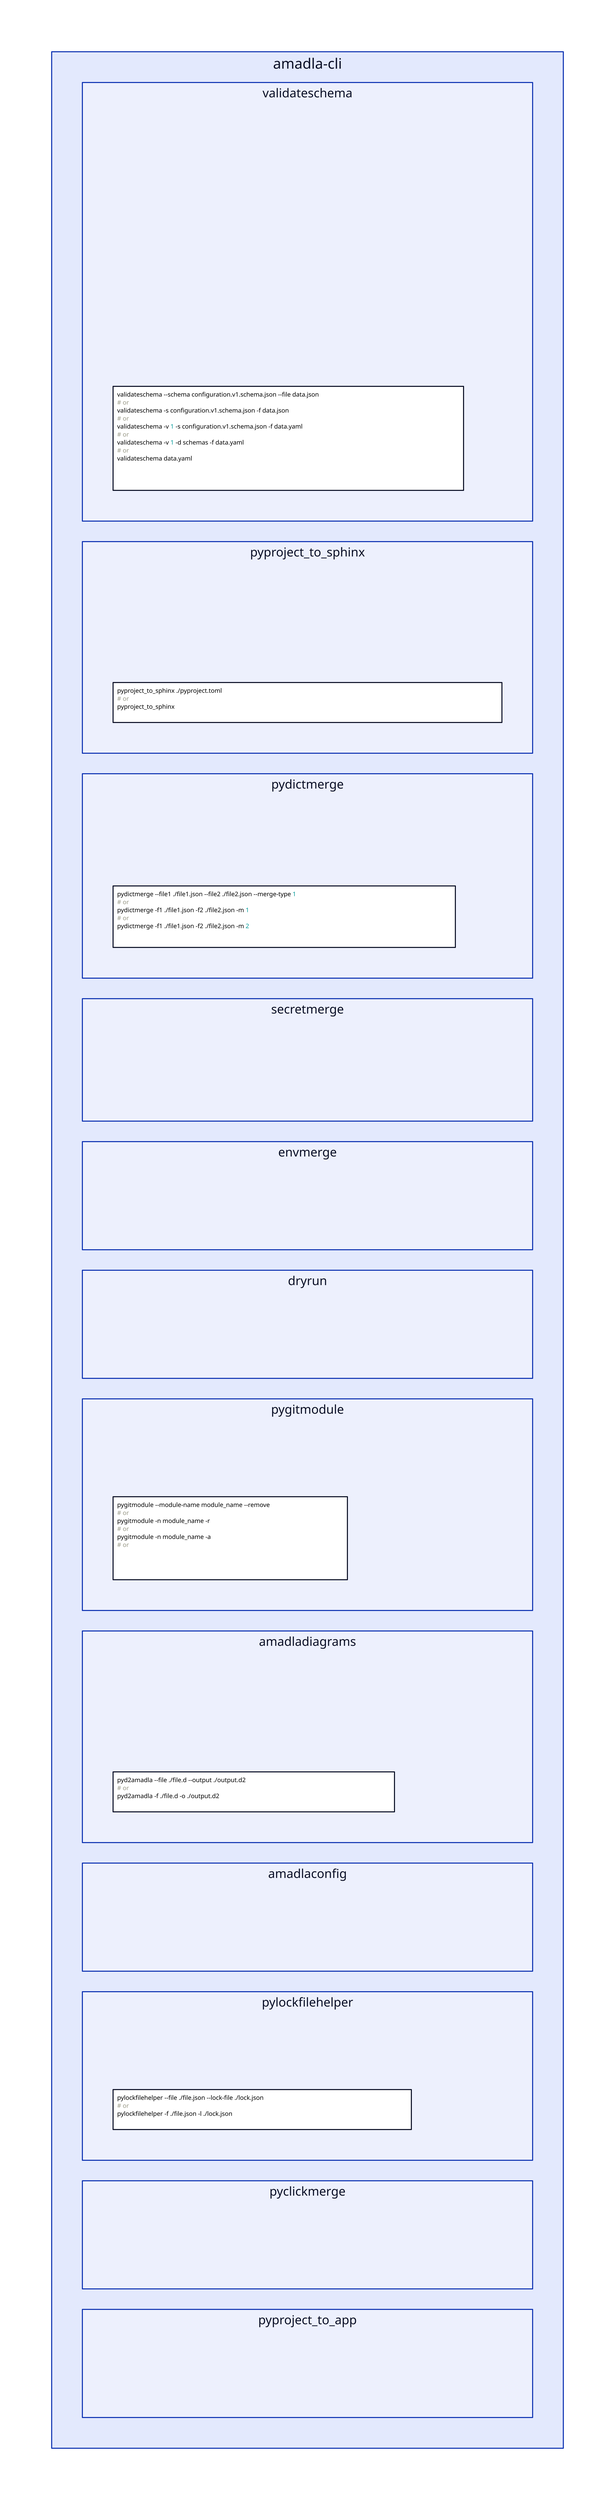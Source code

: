 amadla-cli: {
    grid-rows: 13

    validateschema: {
        grid-rows: 3
        explanation: |md

          # validateschema
          - Validates a json or yaml file against a schema (https://json-schema.org/)
          - The schemas can be found in a directory

        |
        doc: |md

          # Parameters
          - `--version` ou `-v`: The version of the schema
          - `--schema` ou `-s`: The path to the schema
          - `--schema-dir` ou `-d`: The path to the directory containing the schema
          - `--file` ou `-f`: The path to the file to validate
          - `--help` ou `-h`: Display the help message

          ## Default
          - `--version`: 1 (the version of the schema can be also extracted from the file name of the schema)
          - `--schema-dir`: schemas

        |
        example: |bash
             validateschema --schema configuration.v1.schema.json --file data.json
             # or
             validateschema -s configuration.v1.schema.json -f data.json
             # or
             validateschema -v 1 -s configuration.v1.schema.json -f data.yaml
             # or
             validateschema -v 1 -d schemas -f data.yaml
             # or
             validateschema data.yaml
        |
    }

    pyproject_to_sphinx: {
        grid-rows: 3
        explanation: |md

          # pyproject_to_sphinx
          - Pulls data from pyproject.toml to populate the sphinx `conf.py`
          - Following the `conf.py` being populated Sphinx can be used to generate documentation
          - Used in the terminal it will print an json string containing the data that it would have written to the `conf.py`
          - If no path to `pyproject.toml` is provided it will look for it in the current directory

        |
        example: |bash
             pyproject_to_sphinx ./pyproject.toml
             # or
             pyproject_to_sphinx
        |
    }

    pydictmerge: {
        grid-rows: 3
        explanation: |md

          # pydictmerge
          - Merges two dictionaries
          - They are two ways to merge the dictionaries

        |
        example: |bash
             pydictmerge --file1 ./file1.json --file2 ./file2.json --merge-type 1
             # or
             pydictmerge -f1 ./file1.json -f2 ./file2.json -m 1
             # or
             pydictmerge -f1 ./file1.json -f2 ./file2.json -m 2
        |
    }

    secretmerge: {
        grid-rows: 3
        explanation: |md

          # secretmerge
          - Exports secrets from a json file to environment variables
          - The secrets from different sources and KMS keys can be merged

        |
    }

    envmerge: {
        grid-rows: 3
        explanation: |md

          # envmerge
          - Exports environment variables from a json file to environment variables

        |
    }

    dryrun: {
        grid-rows: 3
        explanation: |md

          # dryrun
          - Runs a command without executing it

        |
    }

    pygitmodule: {
        grid-rows: 3
        explanation: |md

          # pygitmodule
          - Creates a git module

        |
        example: |bash
            pygitmodule --module-name module_name --remove
            # or
            pygitmodule -n module_name -r
            # or
            pygitmodule -n module_name -a
            # or

        |
    }

    amadladiagrams: {
        grid-rows: 3
        explanation: |md

          # amadladiagrams
          - Converts a d file to an amadla fileamadladiagrams
          - Will convert the configuration files and some module content into d2lang files
          - To easily generate diagrams of your setup
          - An image is worth a thousand words!

        |
        example: |bash
            pyd2amadla --file ./file.d --output ./output.d2
            # or
            pyd2amadla -f ./file.d -o ./output.d2
        |
    }

    amadlaconfig: {
        grid-rows: 3
        explanation: |md

          # amadlaconfig
          - Creates an amadla config file

        |
    }

    pylockfilehelper: {
        grid-rows: 3
        explanation: |md

          # pylockfilehelper
          - Creates a lock file

        |
        example: |bash
            pylockfilehelper --file ./file.json --lock-file ./lock.json
            # or
            pylockfilehelper -f ./file.json -l ./lock.json
        |
    }

    pyclickmerge: {
        grid-rows: 3
        explanation: |md

          # pyclickmerge
          - Merges two click commands

        |
    }

    pyproject_to_app: {
        grid-rows: 3
        explanation: |md

          # pyproject_to_app
          - Pulls data from pyproject.toml to populate the app class

        |
    }
}
